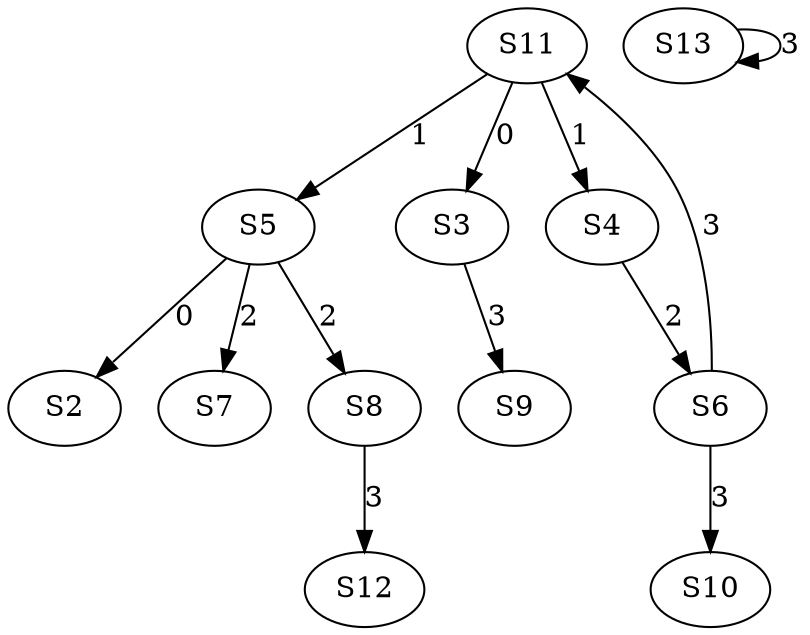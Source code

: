 strict digraph {
	S5 -> S2 [ label = 0 ];
	S11 -> S3 [ label = 0 ];
	S11 -> S4 [ label = 1 ];
	S11 -> S5 [ label = 1 ];
	S4 -> S6 [ label = 2 ];
	S5 -> S7 [ label = 2 ];
	S5 -> S8 [ label = 2 ];
	S3 -> S9 [ label = 3 ];
	S6 -> S10 [ label = 3 ];
	S6 -> S11 [ label = 3 ];
	S8 -> S12 [ label = 3 ];
	S13 -> S13 [ label = 3 ];
}